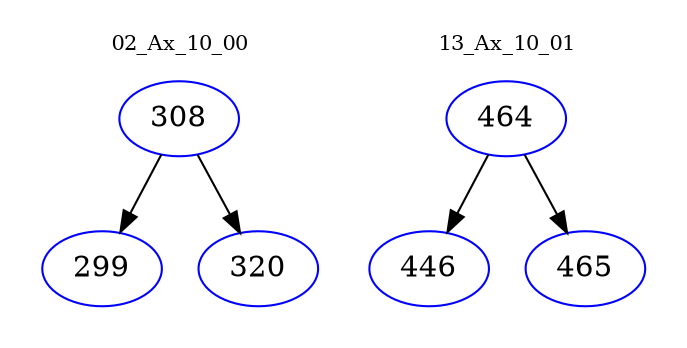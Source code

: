 digraph{
subgraph cluster_0 {
color = white
label = "02_Ax_10_00";
fontsize=10;
T0_308 [label="308", color="blue"]
T0_308 -> T0_299 [color="black"]
T0_299 [label="299", color="blue"]
T0_308 -> T0_320 [color="black"]
T0_320 [label="320", color="blue"]
}
subgraph cluster_1 {
color = white
label = "13_Ax_10_01";
fontsize=10;
T1_464 [label="464", color="blue"]
T1_464 -> T1_446 [color="black"]
T1_446 [label="446", color="blue"]
T1_464 -> T1_465 [color="black"]
T1_465 [label="465", color="blue"]
}
}
